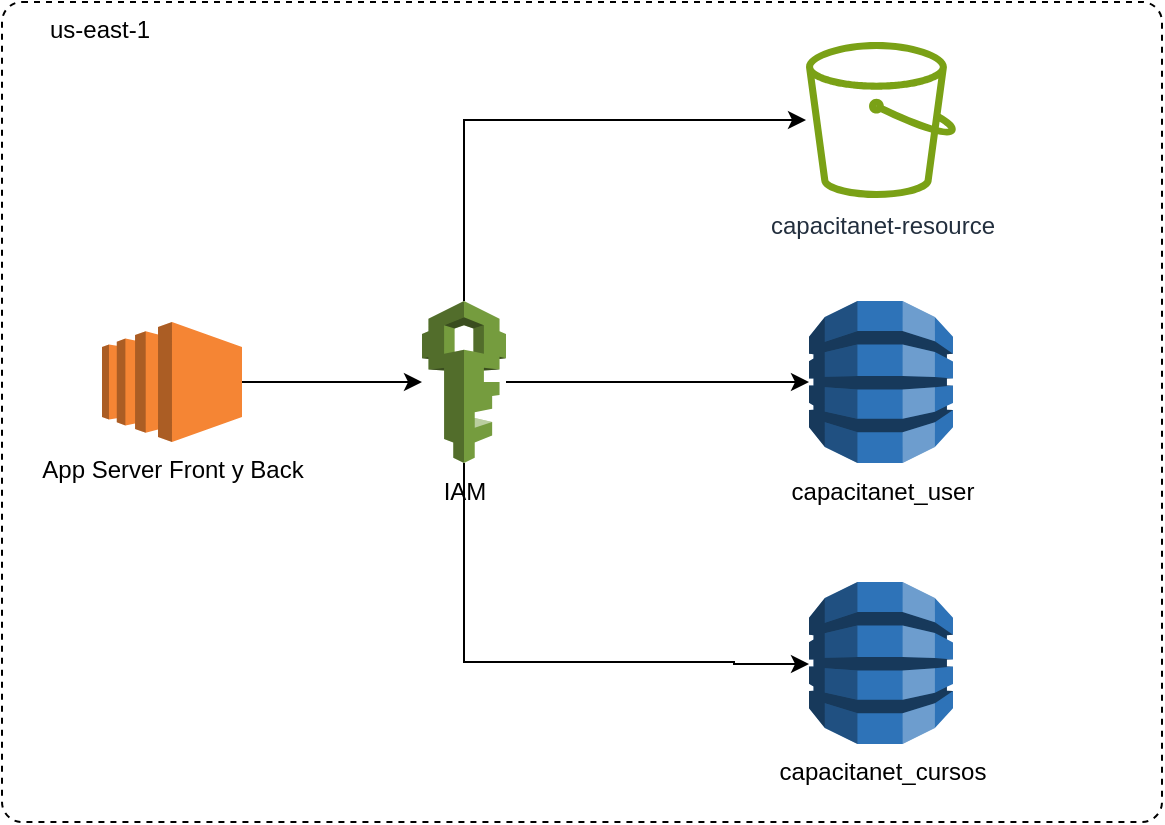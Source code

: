 <mxfile version="28.1.1">
  <diagram name="Página-1" id="EWK2WozdrzInm_T4GYxE">
    <mxGraphModel dx="1426" dy="749" grid="1" gridSize="10" guides="1" tooltips="1" connect="1" arrows="1" fold="1" page="1" pageScale="1" pageWidth="827" pageHeight="1169" math="0" shadow="0">
      <root>
        <mxCell id="0" />
        <mxCell id="1" parent="0" />
        <mxCell id="i5R5vTPkuuCQY1B-ZFBA-11" value="&lt;span class=&quot;_awsc-region-menu-item-region_19wjc_1363&quot; style=&quot;pointer-events: none; display: flex; justify-content: space-between; width: 284px; padding-left: 12px;&quot;&gt;&lt;span class=&quot;_awsc-region-menu-item-region__code_19wjc_1363&quot; style=&quot;padding-left: 10px; pointer-events: none;&quot;&gt;us-east-1&lt;/span&gt;&lt;/span&gt;" style="html=1;align=left;verticalAlign=top;rounded=1;absoluteArcSize=1;arcSize=20;dashed=1;whiteSpace=wrap;" vertex="1" parent="1">
          <mxGeometry x="70" y="60" width="580" height="410" as="geometry" />
        </mxCell>
        <mxCell id="i5R5vTPkuuCQY1B-ZFBA-7" style="edgeStyle=orthogonalEdgeStyle;rounded=0;orthogonalLoop=1;jettySize=auto;html=1;" edge="1" parent="1" source="i5R5vTPkuuCQY1B-ZFBA-1" target="i5R5vTPkuuCQY1B-ZFBA-6">
          <mxGeometry relative="1" as="geometry" />
        </mxCell>
        <mxCell id="i5R5vTPkuuCQY1B-ZFBA-1" value="App Server Front y Back" style="outlineConnect=0;dashed=0;verticalLabelPosition=bottom;verticalAlign=top;align=center;html=1;shape=mxgraph.aws3.ec2;fillColor=#F58534;gradientColor=none;" vertex="1" parent="1">
          <mxGeometry x="120" y="220" width="70" height="60" as="geometry" />
        </mxCell>
        <mxCell id="i5R5vTPkuuCQY1B-ZFBA-3" value="capacitanet-resource" style="sketch=0;outlineConnect=0;fontColor=#232F3E;gradientColor=none;fillColor=#7AA116;strokeColor=none;dashed=0;verticalLabelPosition=bottom;verticalAlign=top;align=center;html=1;fontSize=12;fontStyle=0;aspect=fixed;pointerEvents=1;shape=mxgraph.aws4.bucket;" vertex="1" parent="1">
          <mxGeometry x="472" y="80" width="75" height="78" as="geometry" />
        </mxCell>
        <mxCell id="i5R5vTPkuuCQY1B-ZFBA-4" value="capacitanet_cursos" style="outlineConnect=0;dashed=0;verticalLabelPosition=bottom;verticalAlign=top;align=center;html=1;shape=mxgraph.aws3.dynamo_db;fillColor=#2E73B8;gradientColor=none;" vertex="1" parent="1">
          <mxGeometry x="473.5" y="350" width="72" height="81" as="geometry" />
        </mxCell>
        <mxCell id="i5R5vTPkuuCQY1B-ZFBA-5" value="capacitanet_user" style="outlineConnect=0;dashed=0;verticalLabelPosition=bottom;verticalAlign=top;align=center;html=1;shape=mxgraph.aws3.dynamo_db;fillColor=#2E73B8;gradientColor=none;" vertex="1" parent="1">
          <mxGeometry x="473.5" y="209.5" width="72" height="81" as="geometry" />
        </mxCell>
        <mxCell id="i5R5vTPkuuCQY1B-ZFBA-8" style="edgeStyle=orthogonalEdgeStyle;rounded=0;orthogonalLoop=1;jettySize=auto;html=1;" edge="1" parent="1" source="i5R5vTPkuuCQY1B-ZFBA-6" target="i5R5vTPkuuCQY1B-ZFBA-3">
          <mxGeometry relative="1" as="geometry">
            <Array as="points">
              <mxPoint x="301" y="119" />
            </Array>
          </mxGeometry>
        </mxCell>
        <mxCell id="i5R5vTPkuuCQY1B-ZFBA-9" style="edgeStyle=orthogonalEdgeStyle;rounded=0;orthogonalLoop=1;jettySize=auto;html=1;" edge="1" parent="1" source="i5R5vTPkuuCQY1B-ZFBA-6" target="i5R5vTPkuuCQY1B-ZFBA-5">
          <mxGeometry relative="1" as="geometry">
            <Array as="points">
              <mxPoint x="390" y="250" />
              <mxPoint x="390" y="250" />
            </Array>
          </mxGeometry>
        </mxCell>
        <mxCell id="i5R5vTPkuuCQY1B-ZFBA-10" style="edgeStyle=orthogonalEdgeStyle;rounded=0;orthogonalLoop=1;jettySize=auto;html=1;" edge="1" parent="1" source="i5R5vTPkuuCQY1B-ZFBA-6" target="i5R5vTPkuuCQY1B-ZFBA-4">
          <mxGeometry relative="1" as="geometry">
            <Array as="points">
              <mxPoint x="301" y="390" />
              <mxPoint x="436" y="390" />
              <mxPoint x="436" y="391" />
            </Array>
          </mxGeometry>
        </mxCell>
        <mxCell id="i5R5vTPkuuCQY1B-ZFBA-6" value="IAM&lt;div&gt;&lt;br&gt;&lt;/div&gt;" style="outlineConnect=0;dashed=0;verticalLabelPosition=bottom;verticalAlign=top;align=center;html=1;shape=mxgraph.aws3.iam;fillColor=#759C3E;gradientColor=none;" vertex="1" parent="1">
          <mxGeometry x="280" y="209.5" width="42" height="81" as="geometry" />
        </mxCell>
      </root>
    </mxGraphModel>
  </diagram>
</mxfile>
